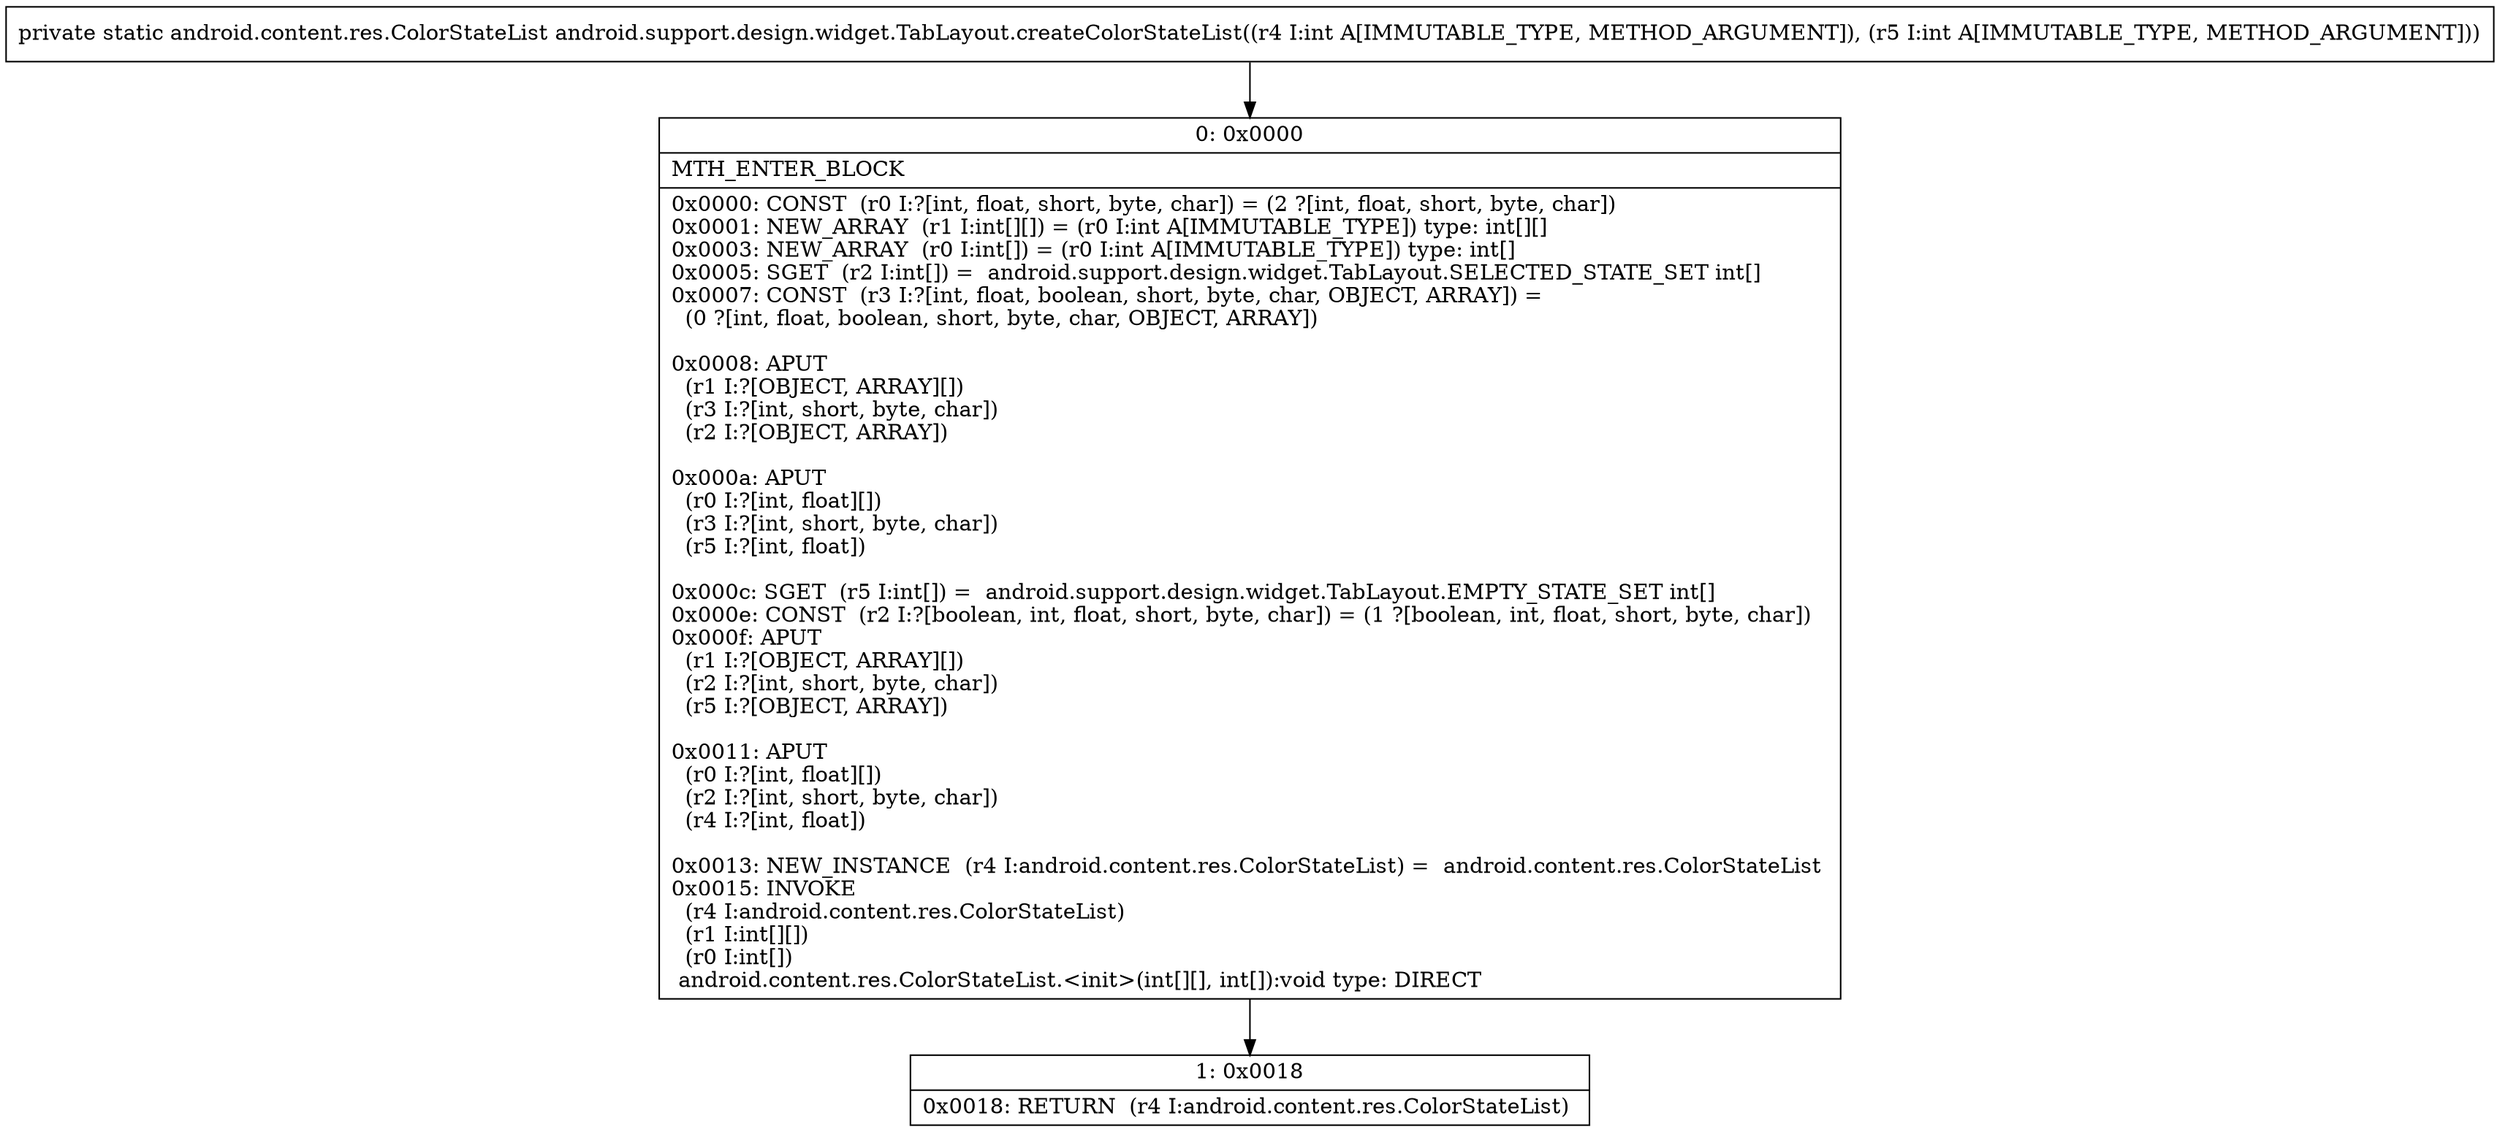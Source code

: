 digraph "CFG forandroid.support.design.widget.TabLayout.createColorStateList(II)Landroid\/content\/res\/ColorStateList;" {
Node_0 [shape=record,label="{0\:\ 0x0000|MTH_ENTER_BLOCK\l|0x0000: CONST  (r0 I:?[int, float, short, byte, char]) = (2 ?[int, float, short, byte, char]) \l0x0001: NEW_ARRAY  (r1 I:int[][]) = (r0 I:int A[IMMUTABLE_TYPE]) type: int[][] \l0x0003: NEW_ARRAY  (r0 I:int[]) = (r0 I:int A[IMMUTABLE_TYPE]) type: int[] \l0x0005: SGET  (r2 I:int[]) =  android.support.design.widget.TabLayout.SELECTED_STATE_SET int[] \l0x0007: CONST  (r3 I:?[int, float, boolean, short, byte, char, OBJECT, ARRAY]) = \l  (0 ?[int, float, boolean, short, byte, char, OBJECT, ARRAY])\l \l0x0008: APUT  \l  (r1 I:?[OBJECT, ARRAY][])\l  (r3 I:?[int, short, byte, char])\l  (r2 I:?[OBJECT, ARRAY])\l \l0x000a: APUT  \l  (r0 I:?[int, float][])\l  (r3 I:?[int, short, byte, char])\l  (r5 I:?[int, float])\l \l0x000c: SGET  (r5 I:int[]) =  android.support.design.widget.TabLayout.EMPTY_STATE_SET int[] \l0x000e: CONST  (r2 I:?[boolean, int, float, short, byte, char]) = (1 ?[boolean, int, float, short, byte, char]) \l0x000f: APUT  \l  (r1 I:?[OBJECT, ARRAY][])\l  (r2 I:?[int, short, byte, char])\l  (r5 I:?[OBJECT, ARRAY])\l \l0x0011: APUT  \l  (r0 I:?[int, float][])\l  (r2 I:?[int, short, byte, char])\l  (r4 I:?[int, float])\l \l0x0013: NEW_INSTANCE  (r4 I:android.content.res.ColorStateList) =  android.content.res.ColorStateList \l0x0015: INVOKE  \l  (r4 I:android.content.res.ColorStateList)\l  (r1 I:int[][])\l  (r0 I:int[])\l android.content.res.ColorStateList.\<init\>(int[][], int[]):void type: DIRECT \l}"];
Node_1 [shape=record,label="{1\:\ 0x0018|0x0018: RETURN  (r4 I:android.content.res.ColorStateList) \l}"];
MethodNode[shape=record,label="{private static android.content.res.ColorStateList android.support.design.widget.TabLayout.createColorStateList((r4 I:int A[IMMUTABLE_TYPE, METHOD_ARGUMENT]), (r5 I:int A[IMMUTABLE_TYPE, METHOD_ARGUMENT])) }"];
MethodNode -> Node_0;
Node_0 -> Node_1;
}

